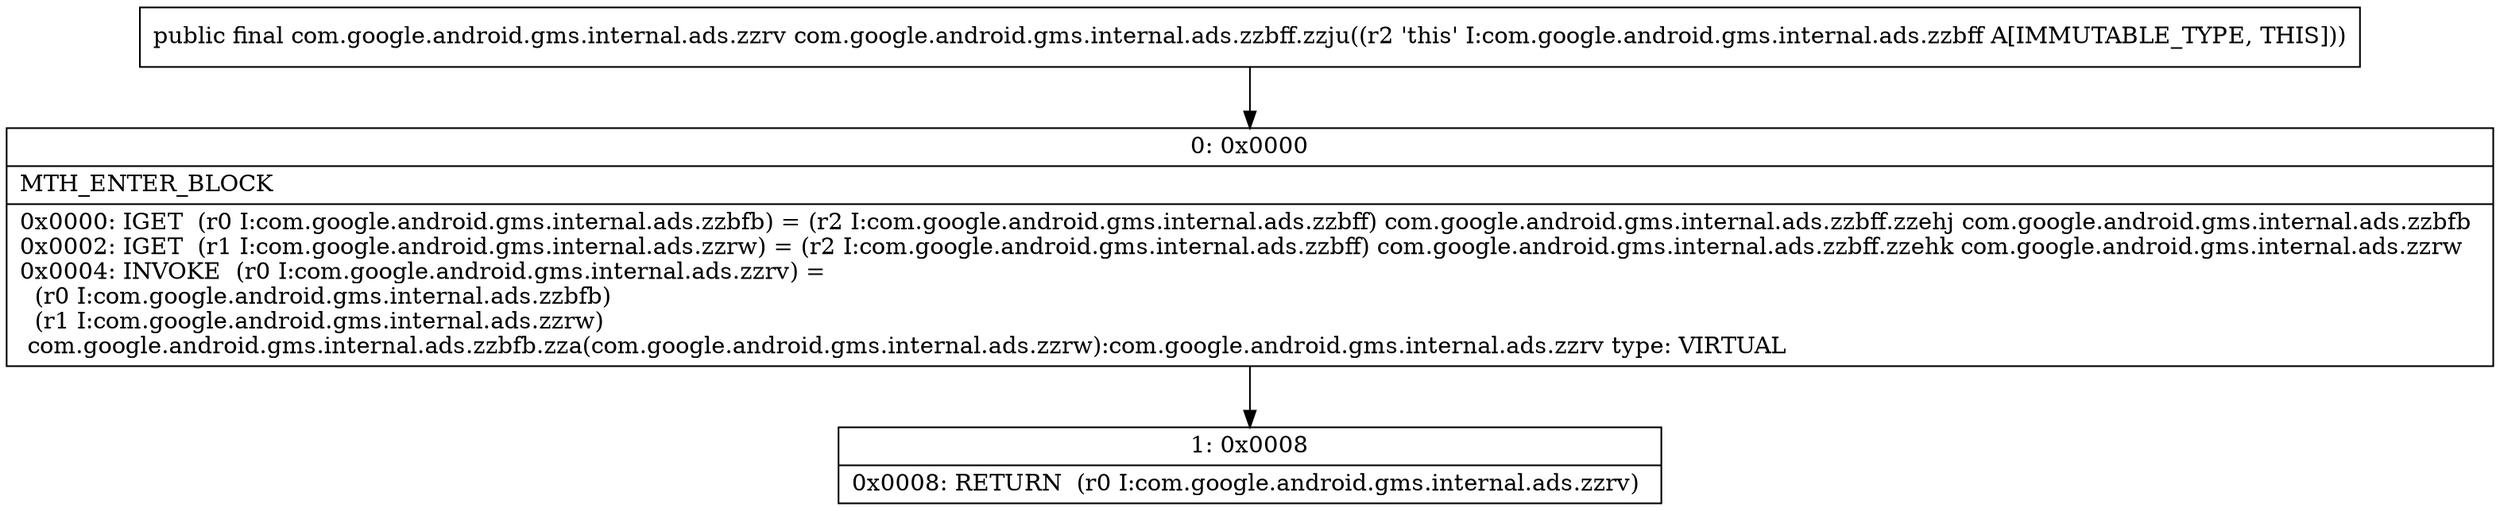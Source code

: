 digraph "CFG forcom.google.android.gms.internal.ads.zzbff.zzju()Lcom\/google\/android\/gms\/internal\/ads\/zzrv;" {
Node_0 [shape=record,label="{0\:\ 0x0000|MTH_ENTER_BLOCK\l|0x0000: IGET  (r0 I:com.google.android.gms.internal.ads.zzbfb) = (r2 I:com.google.android.gms.internal.ads.zzbff) com.google.android.gms.internal.ads.zzbff.zzehj com.google.android.gms.internal.ads.zzbfb \l0x0002: IGET  (r1 I:com.google.android.gms.internal.ads.zzrw) = (r2 I:com.google.android.gms.internal.ads.zzbff) com.google.android.gms.internal.ads.zzbff.zzehk com.google.android.gms.internal.ads.zzrw \l0x0004: INVOKE  (r0 I:com.google.android.gms.internal.ads.zzrv) = \l  (r0 I:com.google.android.gms.internal.ads.zzbfb)\l  (r1 I:com.google.android.gms.internal.ads.zzrw)\l com.google.android.gms.internal.ads.zzbfb.zza(com.google.android.gms.internal.ads.zzrw):com.google.android.gms.internal.ads.zzrv type: VIRTUAL \l}"];
Node_1 [shape=record,label="{1\:\ 0x0008|0x0008: RETURN  (r0 I:com.google.android.gms.internal.ads.zzrv) \l}"];
MethodNode[shape=record,label="{public final com.google.android.gms.internal.ads.zzrv com.google.android.gms.internal.ads.zzbff.zzju((r2 'this' I:com.google.android.gms.internal.ads.zzbff A[IMMUTABLE_TYPE, THIS])) }"];
MethodNode -> Node_0;
Node_0 -> Node_1;
}

